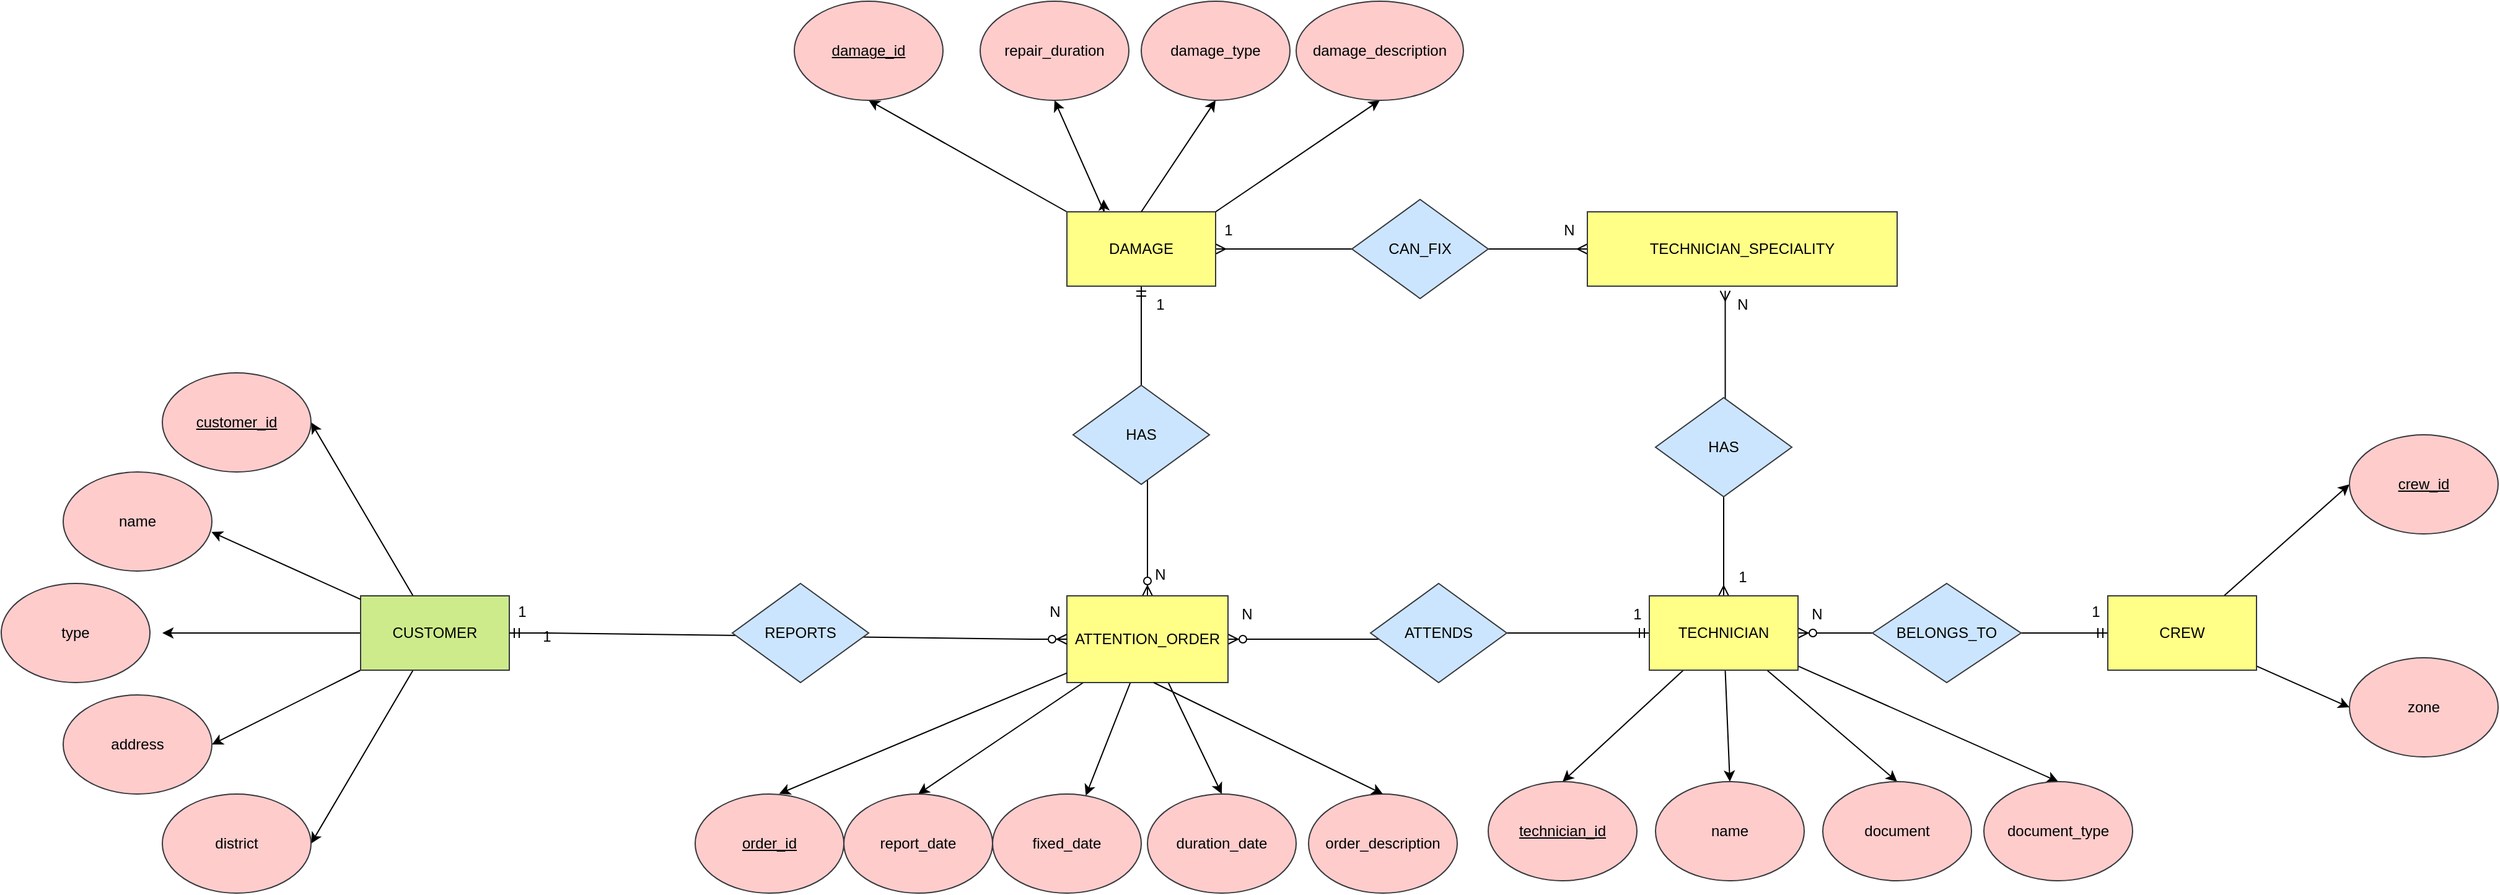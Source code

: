 <mxfile version="22.0.2" type="device">
  <diagram id="R2lEEEUBdFMjLlhIrx00" name="Page-1">
    <mxGraphModel dx="1045" dy="613" grid="1" gridSize="10" guides="1" tooltips="1" connect="1" arrows="1" fold="1" page="1" pageScale="1" pageWidth="850" pageHeight="1100" math="0" shadow="0" extFonts="Permanent Marker^https://fonts.googleapis.com/css?family=Permanent+Marker">
      <root>
        <mxCell id="0" />
        <mxCell id="1" parent="0" />
        <mxCell id="7Cop_oTAM5SclYKlTpdD-465" value="" style="edgeStyle=orthogonalEdgeStyle;fontSize=12;html=1;endArrow=ERzeroToMany;startArrow=ERmandOne;rounded=0;entryX=0.5;entryY=0;entryDx=0;entryDy=0;exitX=0.5;exitY=1;exitDx=0;exitDy=0;" parent="1" source="EE0bPjQO8o8owKGpFlVn-3" target="EE0bPjQO8o8owKGpFlVn-2" edge="1">
          <mxGeometry width="100" height="100" relative="1" as="geometry">
            <mxPoint x="930" y="-250.0" as="sourcePoint" />
            <mxPoint x="910" y="550" as="targetPoint" />
          </mxGeometry>
        </mxCell>
        <mxCell id="iVyRLf-x4rChI6n1wys2-2" value="" style="edgeStyle=orthogonalEdgeStyle;fontSize=12;html=1;endArrow=ERzeroToMany;startArrow=ERmandOne;rounded=0;exitX=0;exitY=0.5;exitDx=0;exitDy=0;entryX=1;entryY=0.5;entryDx=0;entryDy=0;" parent="1" source="EE0bPjQO8o8owKGpFlVn-5" target="EE0bPjQO8o8owKGpFlVn-2" edge="1">
          <mxGeometry width="100" height="100" relative="1" as="geometry">
            <mxPoint x="1500" y="540" as="sourcePoint" />
            <mxPoint x="1130" y="540" as="targetPoint" />
          </mxGeometry>
        </mxCell>
        <mxCell id="iVyRLf-x4rChI6n1wys2-4" value="" style="edgeStyle=orthogonalEdgeStyle;fontSize=12;html=1;endArrow=ERzeroToMany;startArrow=ERmandOne;rounded=0;exitX=0;exitY=0.5;exitDx=0;exitDy=0;entryX=1;entryY=0.5;entryDx=0;entryDy=0;" parent="1" source="EE0bPjQO8o8owKGpFlVn-6" target="EE0bPjQO8o8owKGpFlVn-5" edge="1">
          <mxGeometry width="100" height="100" relative="1" as="geometry">
            <mxPoint x="1770" y="620" as="sourcePoint" />
            <mxPoint x="1620" y="950" as="targetPoint" />
          </mxGeometry>
        </mxCell>
        <mxCell id="iVyRLf-x4rChI6n1wys2-9" value="" style="edgeStyle=orthogonalEdgeStyle;fontSize=12;html=1;endArrow=ERmany;startArrow=ERmany;rounded=0;exitX=0.5;exitY=0;exitDx=0;exitDy=0;entryX=0.445;entryY=1.062;entryDx=0;entryDy=0;entryPerimeter=0;" parent="1" source="EE0bPjQO8o8owKGpFlVn-5" target="EE0bPjQO8o8owKGpFlVn-4" edge="1">
          <mxGeometry width="100" height="100" relative="1" as="geometry">
            <mxPoint x="1950" y="630" as="sourcePoint" />
            <mxPoint x="1550" y="420" as="targetPoint" />
          </mxGeometry>
        </mxCell>
        <mxCell id="iVyRLf-x4rChI6n1wys2-10" value="" style="edgeStyle=orthogonalEdgeStyle;fontSize=12;html=1;endArrow=ERmany;startArrow=ERmany;rounded=0;entryX=1;entryY=0.5;entryDx=0;entryDy=0;exitX=0;exitY=0.5;exitDx=0;exitDy=0;" parent="1" source="EE0bPjQO8o8owKGpFlVn-4" target="EE0bPjQO8o8owKGpFlVn-3" edge="1">
          <mxGeometry width="100" height="100" relative="1" as="geometry">
            <mxPoint x="1330" y="260" as="sourcePoint" />
            <mxPoint x="1260" y="30" as="targetPoint" />
          </mxGeometry>
        </mxCell>
        <mxCell id="bGnLP30YPvDIw6JIJSS4-33" style="rounded=0;orthogonalLoop=1;jettySize=auto;html=1;entryX=1;entryY=0.5;entryDx=0;entryDy=0;" parent="1" source="EE0bPjQO8o8owKGpFlVn-1" target="bGnLP30YPvDIw6JIJSS4-23" edge="1">
          <mxGeometry relative="1" as="geometry" />
        </mxCell>
        <mxCell id="bGnLP30YPvDIw6JIJSS4-35" style="edgeStyle=orthogonalEdgeStyle;rounded=0;orthogonalLoop=1;jettySize=auto;html=1;" parent="1" source="EE0bPjQO8o8owKGpFlVn-1" edge="1">
          <mxGeometry relative="1" as="geometry">
            <mxPoint x="290" y="620" as="targetPoint" />
          </mxGeometry>
        </mxCell>
        <mxCell id="bGnLP30YPvDIw6JIJSS4-37" style="rounded=0;orthogonalLoop=1;jettySize=auto;html=1;entryX=1;entryY=0.5;entryDx=0;entryDy=0;" parent="1" source="EE0bPjQO8o8owKGpFlVn-1" target="bGnLP30YPvDIw6JIJSS4-29" edge="1">
          <mxGeometry relative="1" as="geometry" />
        </mxCell>
        <mxCell id="bGnLP30YPvDIw6JIJSS4-38" style="rounded=0;orthogonalLoop=1;jettySize=auto;html=1;entryX=1;entryY=0.5;entryDx=0;entryDy=0;" parent="1" source="EE0bPjQO8o8owKGpFlVn-1" target="bGnLP30YPvDIw6JIJSS4-30" edge="1">
          <mxGeometry relative="1" as="geometry" />
        </mxCell>
        <mxCell id="EE0bPjQO8o8owKGpFlVn-1" value="CUSTOMER" style="rounded=0;whiteSpace=wrap;html=1;fillColor=#cdeb8b;strokeColor=#36393d;" parent="1" vertex="1">
          <mxGeometry x="450" y="590" width="120" height="60" as="geometry" />
        </mxCell>
        <mxCell id="bGnLP30YPvDIw6JIJSS4-40" style="rounded=0;orthogonalLoop=1;jettySize=auto;html=1;entryX=0.5;entryY=0;entryDx=0;entryDy=0;" parent="1" source="EE0bPjQO8o8owKGpFlVn-2" target="bGnLP30YPvDIw6JIJSS4-32" edge="1">
          <mxGeometry relative="1" as="geometry" />
        </mxCell>
        <mxCell id="huaGtqB4T9bIv4F_BDI2-4" style="rounded=0;orthogonalLoop=1;jettySize=auto;html=1;" edge="1" parent="1" source="EE0bPjQO8o8owKGpFlVn-2" target="huaGtqB4T9bIv4F_BDI2-2">
          <mxGeometry relative="1" as="geometry" />
        </mxCell>
        <mxCell id="huaGtqB4T9bIv4F_BDI2-5" style="rounded=0;orthogonalLoop=1;jettySize=auto;html=1;entryX=0.5;entryY=0;entryDx=0;entryDy=0;" edge="1" parent="1" source="EE0bPjQO8o8owKGpFlVn-2" target="huaGtqB4T9bIv4F_BDI2-3">
          <mxGeometry relative="1" as="geometry" />
        </mxCell>
        <mxCell id="EE0bPjQO8o8owKGpFlVn-2" value="ATTENTION_ORDER" style="rounded=0;whiteSpace=wrap;html=1;fillColor=#ffff88;strokeColor=#36393d;" parent="1" vertex="1">
          <mxGeometry x="1020" y="590" width="130" height="70" as="geometry" />
        </mxCell>
        <mxCell id="bGnLP30YPvDIw6JIJSS4-47" style="rounded=0;orthogonalLoop=1;jettySize=auto;html=1;entryX=0.5;entryY=1;entryDx=0;entryDy=0;exitX=0;exitY=0;exitDx=0;exitDy=0;" parent="1" source="EE0bPjQO8o8owKGpFlVn-3" target="bGnLP30YPvDIw6JIJSS4-41" edge="1">
          <mxGeometry relative="1" as="geometry">
            <mxPoint x="1080" y="280" as="sourcePoint" />
          </mxGeometry>
        </mxCell>
        <mxCell id="bGnLP30YPvDIw6JIJSS4-48" style="rounded=0;orthogonalLoop=1;jettySize=auto;html=1;entryX=0.5;entryY=1;entryDx=0;entryDy=0;exitX=0.25;exitY=0;exitDx=0;exitDy=0;" parent="1" source="EE0bPjQO8o8owKGpFlVn-3" target="bGnLP30YPvDIw6JIJSS4-42" edge="1">
          <mxGeometry relative="1" as="geometry" />
        </mxCell>
        <mxCell id="bGnLP30YPvDIw6JIJSS4-53" style="edgeStyle=orthogonalEdgeStyle;rounded=0;orthogonalLoop=1;jettySize=auto;html=1;exitX=0.25;exitY=0;exitDx=0;exitDy=0;" parent="1" source="EE0bPjQO8o8owKGpFlVn-3" edge="1">
          <mxGeometry relative="1" as="geometry">
            <mxPoint x="1049.632" y="270" as="targetPoint" />
          </mxGeometry>
        </mxCell>
        <mxCell id="EE0bPjQO8o8owKGpFlVn-3" value="DAMAGE" style="rounded=0;whiteSpace=wrap;html=1;fillColor=#ffff88;strokeColor=#36393d;" parent="1" vertex="1">
          <mxGeometry x="1020" y="280" width="120" height="60" as="geometry" />
        </mxCell>
        <mxCell id="EE0bPjQO8o8owKGpFlVn-4" value="TECHNICIAN_SPECIALITY" style="rounded=0;whiteSpace=wrap;html=1;fillColor=#ffff88;strokeColor=#36393d;" parent="1" vertex="1">
          <mxGeometry x="1440" y="280" width="250" height="60" as="geometry" />
        </mxCell>
        <mxCell id="bGnLP30YPvDIw6JIJSS4-58" style="rounded=0;orthogonalLoop=1;jettySize=auto;html=1;entryX=0.5;entryY=0;entryDx=0;entryDy=0;" parent="1" source="EE0bPjQO8o8owKGpFlVn-5" target="bGnLP30YPvDIw6JIJSS4-54" edge="1">
          <mxGeometry relative="1" as="geometry" />
        </mxCell>
        <mxCell id="bGnLP30YPvDIw6JIJSS4-59" style="rounded=0;orthogonalLoop=1;jettySize=auto;html=1;entryX=0.5;entryY=0;entryDx=0;entryDy=0;" parent="1" source="EE0bPjQO8o8owKGpFlVn-5" target="bGnLP30YPvDIw6JIJSS4-55" edge="1">
          <mxGeometry relative="1" as="geometry" />
        </mxCell>
        <mxCell id="bGnLP30YPvDIw6JIJSS4-60" style="rounded=0;orthogonalLoop=1;jettySize=auto;html=1;entryX=0.5;entryY=0;entryDx=0;entryDy=0;" parent="1" source="EE0bPjQO8o8owKGpFlVn-5" target="bGnLP30YPvDIw6JIJSS4-56" edge="1">
          <mxGeometry relative="1" as="geometry" />
        </mxCell>
        <mxCell id="bGnLP30YPvDIw6JIJSS4-61" style="rounded=0;orthogonalLoop=1;jettySize=auto;html=1;entryX=0.5;entryY=0;entryDx=0;entryDy=0;" parent="1" source="EE0bPjQO8o8owKGpFlVn-5" target="bGnLP30YPvDIw6JIJSS4-57" edge="1">
          <mxGeometry relative="1" as="geometry" />
        </mxCell>
        <mxCell id="EE0bPjQO8o8owKGpFlVn-5" value="TECHNICIAN" style="rounded=0;whiteSpace=wrap;html=1;fillColor=#ffff88;strokeColor=#36393d;" parent="1" vertex="1">
          <mxGeometry x="1490" y="590" width="120" height="60" as="geometry" />
        </mxCell>
        <mxCell id="bGnLP30YPvDIw6JIJSS4-64" style="rounded=0;orthogonalLoop=1;jettySize=auto;html=1;entryX=0;entryY=0.5;entryDx=0;entryDy=0;" parent="1" source="EE0bPjQO8o8owKGpFlVn-6" target="bGnLP30YPvDIw6JIJSS4-62" edge="1">
          <mxGeometry relative="1" as="geometry" />
        </mxCell>
        <mxCell id="bGnLP30YPvDIw6JIJSS4-65" style="rounded=0;orthogonalLoop=1;jettySize=auto;html=1;entryX=0;entryY=0.5;entryDx=0;entryDy=0;" parent="1" source="EE0bPjQO8o8owKGpFlVn-6" target="bGnLP30YPvDIw6JIJSS4-63" edge="1">
          <mxGeometry relative="1" as="geometry" />
        </mxCell>
        <mxCell id="EE0bPjQO8o8owKGpFlVn-6" value="CREW" style="rounded=0;whiteSpace=wrap;html=1;fillColor=#ffff88;strokeColor=#36393d;" parent="1" vertex="1">
          <mxGeometry x="1860" y="590" width="120" height="60" as="geometry" />
        </mxCell>
        <mxCell id="bGnLP30YPvDIw6JIJSS4-1" value="" style="edgeStyle=entityRelationEdgeStyle;fontSize=12;html=1;endArrow=ERzeroToMany;startArrow=ERmandOne;rounded=0;exitX=1;exitY=0.5;exitDx=0;exitDy=0;entryX=0;entryY=0.5;entryDx=0;entryDy=0;" parent="1" source="EE0bPjQO8o8owKGpFlVn-1" target="EE0bPjQO8o8owKGpFlVn-2" edge="1">
          <mxGeometry width="100" height="100" relative="1" as="geometry">
            <mxPoint x="1060" y="620" as="sourcePoint" />
            <mxPoint x="1120" y="1040" as="targetPoint" />
            <Array as="points">
              <mxPoint x="850" y="865" />
              <mxPoint x="858" y="825" />
              <mxPoint x="900" y="905" />
              <mxPoint x="890" y="915" />
            </Array>
          </mxGeometry>
        </mxCell>
        <mxCell id="bGnLP30YPvDIw6JIJSS4-10" value="REPORTS" style="rhombus;whiteSpace=wrap;html=1;fillColor=#cce5ff;strokeColor=#36393d;" parent="1" vertex="1">
          <mxGeometry x="750" y="580" width="110" height="80" as="geometry" />
        </mxCell>
        <mxCell id="bGnLP30YPvDIw6JIJSS4-14" value="HAS" style="rhombus;whiteSpace=wrap;html=1;fillColor=#cce5ff;strokeColor=#36393d;" parent="1" vertex="1">
          <mxGeometry x="1025" y="420" width="110" height="80" as="geometry" />
        </mxCell>
        <mxCell id="bGnLP30YPvDIw6JIJSS4-15" value="ATTENDS" style="rhombus;whiteSpace=wrap;html=1;fillColor=#cce5ff;strokeColor=#36393d;" parent="1" vertex="1">
          <mxGeometry x="1265" y="580" width="110" height="80" as="geometry" />
        </mxCell>
        <mxCell id="bGnLP30YPvDIw6JIJSS4-20" value="HAS" style="rhombus;whiteSpace=wrap;html=1;fillColor=#cce5ff;strokeColor=#36393d;" parent="1" vertex="1">
          <mxGeometry x="1495" y="430" width="110" height="80" as="geometry" />
        </mxCell>
        <mxCell id="bGnLP30YPvDIw6JIJSS4-21" value="BELONGS_TO" style="rhombus;whiteSpace=wrap;html=1;fillColor=#cce5ff;strokeColor=#36393d;" parent="1" vertex="1">
          <mxGeometry x="1670" y="580" width="120" height="80" as="geometry" />
        </mxCell>
        <mxCell id="bGnLP30YPvDIw6JIJSS4-22" value="CAN_FIX" style="rhombus;whiteSpace=wrap;html=1;fillColor=#cce5ff;strokeColor=#36393d;" parent="1" vertex="1">
          <mxGeometry x="1250" y="270" width="110" height="80" as="geometry" />
        </mxCell>
        <mxCell id="bGnLP30YPvDIw6JIJSS4-23" value="&lt;u&gt;customer_id&lt;/u&gt;" style="ellipse;whiteSpace=wrap;html=1;fillColor=#ffcccc;strokeColor=#36393d;" parent="1" vertex="1">
          <mxGeometry x="290" y="410" width="120" height="80" as="geometry" />
        </mxCell>
        <mxCell id="bGnLP30YPvDIw6JIJSS4-24" value="name" style="ellipse;whiteSpace=wrap;html=1;fillColor=#ffcccc;strokeColor=#36393d;" parent="1" vertex="1">
          <mxGeometry x="210" y="490" width="120" height="80" as="geometry" />
        </mxCell>
        <mxCell id="bGnLP30YPvDIw6JIJSS4-25" value="type" style="ellipse;whiteSpace=wrap;html=1;fillColor=#ffcccc;strokeColor=#36393d;" parent="1" vertex="1">
          <mxGeometry x="160" y="580" width="120" height="80" as="geometry" />
        </mxCell>
        <mxCell id="bGnLP30YPvDIw6JIJSS4-29" value="address" style="ellipse;whiteSpace=wrap;html=1;fillColor=#ffcccc;strokeColor=#36393d;" parent="1" vertex="1">
          <mxGeometry x="210" y="670" width="120" height="80" as="geometry" />
        </mxCell>
        <mxCell id="bGnLP30YPvDIw6JIJSS4-30" value="district" style="ellipse;whiteSpace=wrap;html=1;fillColor=#ffcccc;strokeColor=#36393d;" parent="1" vertex="1">
          <mxGeometry x="290" y="750" width="120" height="80" as="geometry" />
        </mxCell>
        <mxCell id="bGnLP30YPvDIw6JIJSS4-31" value="&lt;u&gt;order_id&lt;/u&gt;" style="ellipse;whiteSpace=wrap;html=1;fillColor=#ffcccc;strokeColor=#36393d;" parent="1" vertex="1">
          <mxGeometry x="720" y="750" width="120" height="80" as="geometry" />
        </mxCell>
        <mxCell id="bGnLP30YPvDIw6JIJSS4-32" value="report_date" style="ellipse;whiteSpace=wrap;html=1;fillColor=#ffcccc;strokeColor=#36393d;" parent="1" vertex="1">
          <mxGeometry x="840" y="750" width="120" height="80" as="geometry" />
        </mxCell>
        <mxCell id="bGnLP30YPvDIw6JIJSS4-34" style="rounded=0;orthogonalLoop=1;jettySize=auto;html=1;entryX=0.997;entryY=0.605;entryDx=0;entryDy=0;entryPerimeter=0;" parent="1" source="EE0bPjQO8o8owKGpFlVn-1" target="bGnLP30YPvDIw6JIJSS4-24" edge="1">
          <mxGeometry relative="1" as="geometry" />
        </mxCell>
        <mxCell id="bGnLP30YPvDIw6JIJSS4-39" style="rounded=0;orthogonalLoop=1;jettySize=auto;html=1;entryX=0.565;entryY=-0.003;entryDx=0;entryDy=0;entryPerimeter=0;" parent="1" source="EE0bPjQO8o8owKGpFlVn-2" target="bGnLP30YPvDIw6JIJSS4-31" edge="1">
          <mxGeometry relative="1" as="geometry" />
        </mxCell>
        <mxCell id="bGnLP30YPvDIw6JIJSS4-41" value="&lt;u&gt;damage_id&lt;/u&gt;" style="ellipse;whiteSpace=wrap;html=1;fillColor=#ffcccc;strokeColor=#36393d;" parent="1" vertex="1">
          <mxGeometry x="800" y="110" width="120" height="80" as="geometry" />
        </mxCell>
        <mxCell id="bGnLP30YPvDIw6JIJSS4-42" value="repair_duration" style="ellipse;whiteSpace=wrap;html=1;fillColor=#ffcccc;strokeColor=#36393d;" parent="1" vertex="1">
          <mxGeometry x="950" y="110" width="120" height="80" as="geometry" />
        </mxCell>
        <mxCell id="bGnLP30YPvDIw6JIJSS4-44" value="order_description" style="ellipse;whiteSpace=wrap;html=1;fillColor=#ffcccc;strokeColor=#36393d;" parent="1" vertex="1">
          <mxGeometry x="1215" y="750" width="120" height="80" as="geometry" />
        </mxCell>
        <mxCell id="bGnLP30YPvDIw6JIJSS4-45" style="rounded=0;orthogonalLoop=1;jettySize=auto;html=1;entryX=0.5;entryY=0;entryDx=0;entryDy=0;" parent="1" target="bGnLP30YPvDIw6JIJSS4-44" edge="1">
          <mxGeometry relative="1" as="geometry">
            <mxPoint x="1090" y="660" as="sourcePoint" />
            <mxPoint x="1090" y="760" as="targetPoint" />
          </mxGeometry>
        </mxCell>
        <mxCell id="bGnLP30YPvDIw6JIJSS4-49" style="rounded=0;orthogonalLoop=1;jettySize=auto;html=1;entryX=0.5;entryY=1;entryDx=0;entryDy=0;exitX=0.5;exitY=0;exitDx=0;exitDy=0;" parent="1" source="EE0bPjQO8o8owKGpFlVn-3" target="bGnLP30YPvDIw6JIJSS4-50" edge="1">
          <mxGeometry relative="1" as="geometry">
            <mxPoint x="1078" y="310" as="sourcePoint" />
          </mxGeometry>
        </mxCell>
        <mxCell id="bGnLP30YPvDIw6JIJSS4-50" value="damage_type" style="ellipse;whiteSpace=wrap;html=1;fillColor=#ffcccc;strokeColor=#36393d;" parent="1" vertex="1">
          <mxGeometry x="1080" y="110" width="120" height="80" as="geometry" />
        </mxCell>
        <mxCell id="bGnLP30YPvDIw6JIJSS4-51" style="rounded=0;orthogonalLoop=1;jettySize=auto;html=1;entryX=0.5;entryY=1;entryDx=0;entryDy=0;exitX=1;exitY=0;exitDx=0;exitDy=0;" parent="1" source="EE0bPjQO8o8owKGpFlVn-3" target="bGnLP30YPvDIw6JIJSS4-52" edge="1">
          <mxGeometry relative="1" as="geometry">
            <mxPoint x="1316" y="280" as="sourcePoint" />
          </mxGeometry>
        </mxCell>
        <mxCell id="bGnLP30YPvDIw6JIJSS4-52" value="damage_description" style="ellipse;whiteSpace=wrap;html=1;fillColor=#ffcccc;strokeColor=#36393d;" parent="1" vertex="1">
          <mxGeometry x="1205" y="110" width="135" height="80" as="geometry" />
        </mxCell>
        <mxCell id="bGnLP30YPvDIw6JIJSS4-54" value="&lt;u&gt;technician_id&lt;/u&gt;" style="ellipse;whiteSpace=wrap;html=1;fillColor=#ffcccc;strokeColor=#36393d;" parent="1" vertex="1">
          <mxGeometry x="1360" y="740" width="120" height="80" as="geometry" />
        </mxCell>
        <mxCell id="bGnLP30YPvDIw6JIJSS4-55" value="name" style="ellipse;whiteSpace=wrap;html=1;fillColor=#ffcccc;strokeColor=#36393d;" parent="1" vertex="1">
          <mxGeometry x="1495" y="740" width="120" height="80" as="geometry" />
        </mxCell>
        <mxCell id="bGnLP30YPvDIw6JIJSS4-56" value="document" style="ellipse;whiteSpace=wrap;html=1;fillColor=#ffcccc;strokeColor=#36393d;" parent="1" vertex="1">
          <mxGeometry x="1630" y="740" width="120" height="80" as="geometry" />
        </mxCell>
        <mxCell id="bGnLP30YPvDIw6JIJSS4-57" value="document_type" style="ellipse;whiteSpace=wrap;html=1;fillColor=#ffcccc;strokeColor=#36393d;" parent="1" vertex="1">
          <mxGeometry x="1760" y="740" width="120" height="80" as="geometry" />
        </mxCell>
        <mxCell id="bGnLP30YPvDIw6JIJSS4-62" value="&lt;u&gt;crew_id&lt;/u&gt;" style="ellipse;whiteSpace=wrap;html=1;fillColor=#ffcccc;strokeColor=#36393d;" parent="1" vertex="1">
          <mxGeometry x="2055" y="460" width="120" height="80" as="geometry" />
        </mxCell>
        <mxCell id="bGnLP30YPvDIw6JIJSS4-63" value="zone" style="ellipse;whiteSpace=wrap;html=1;fillColor=#ffcccc;strokeColor=#36393d;" parent="1" vertex="1">
          <mxGeometry x="2055" y="640" width="120" height="80" as="geometry" />
        </mxCell>
        <mxCell id="bGnLP30YPvDIw6JIJSS4-67" value="1" style="text;html=1;align=center;verticalAlign=middle;resizable=0;points=[];autosize=1;strokeColor=none;fillColor=none;" parent="1" vertex="1">
          <mxGeometry x="565" y="588" width="30" height="30" as="geometry" />
        </mxCell>
        <mxCell id="bGnLP30YPvDIw6JIJSS4-68" value="1" style="text;html=1;align=center;verticalAlign=middle;resizable=0;points=[];autosize=1;strokeColor=none;fillColor=none;" parent="1" vertex="1">
          <mxGeometry x="1080" y="340" width="30" height="30" as="geometry" />
        </mxCell>
        <mxCell id="bGnLP30YPvDIw6JIJSS4-69" value="1" style="text;html=1;align=center;verticalAlign=middle;resizable=0;points=[];autosize=1;strokeColor=none;fillColor=none;" parent="1" vertex="1">
          <mxGeometry x="585" y="608" width="30" height="30" as="geometry" />
        </mxCell>
        <mxCell id="bGnLP30YPvDIw6JIJSS4-70" value="1" style="text;html=1;align=center;verticalAlign=middle;resizable=0;points=[];autosize=1;strokeColor=none;fillColor=none;" parent="1" vertex="1">
          <mxGeometry x="1835" y="588" width="30" height="30" as="geometry" />
        </mxCell>
        <mxCell id="bGnLP30YPvDIw6JIJSS4-71" value="N" style="text;html=1;align=center;verticalAlign=middle;resizable=0;points=[];autosize=1;strokeColor=none;fillColor=none;" parent="1" vertex="1">
          <mxGeometry x="995" y="588" width="30" height="30" as="geometry" />
        </mxCell>
        <mxCell id="bGnLP30YPvDIw6JIJSS4-72" value="N" style="text;html=1;align=center;verticalAlign=middle;resizable=0;points=[];autosize=1;strokeColor=none;fillColor=none;" parent="1" vertex="1">
          <mxGeometry x="1080" y="558" width="30" height="30" as="geometry" />
        </mxCell>
        <mxCell id="bGnLP30YPvDIw6JIJSS4-73" value="1" style="text;html=1;align=center;verticalAlign=middle;resizable=0;points=[];autosize=1;strokeColor=none;fillColor=none;" parent="1" vertex="1">
          <mxGeometry x="1135" y="280" width="30" height="30" as="geometry" />
        </mxCell>
        <mxCell id="bGnLP30YPvDIw6JIJSS4-74" value="N" style="text;html=1;align=center;verticalAlign=middle;resizable=0;points=[];autosize=1;strokeColor=none;fillColor=none;" parent="1" vertex="1">
          <mxGeometry x="1410" y="280" width="30" height="30" as="geometry" />
        </mxCell>
        <mxCell id="bGnLP30YPvDIw6JIJSS4-75" value="N" style="text;html=1;align=center;verticalAlign=middle;resizable=0;points=[];autosize=1;strokeColor=none;fillColor=none;" parent="1" vertex="1">
          <mxGeometry x="1550" y="340" width="30" height="30" as="geometry" />
        </mxCell>
        <mxCell id="bGnLP30YPvDIw6JIJSS4-76" value="1" style="text;html=1;align=center;verticalAlign=middle;resizable=0;points=[];autosize=1;strokeColor=none;fillColor=none;" parent="1" vertex="1">
          <mxGeometry x="1550" y="560" width="30" height="30" as="geometry" />
        </mxCell>
        <mxCell id="bGnLP30YPvDIw6JIJSS4-77" value="N" style="text;html=1;align=center;verticalAlign=middle;resizable=0;points=[];autosize=1;strokeColor=none;fillColor=none;" parent="1" vertex="1">
          <mxGeometry x="1610" y="590" width="30" height="30" as="geometry" />
        </mxCell>
        <mxCell id="bGnLP30YPvDIw6JIJSS4-78" value="N" style="text;html=1;align=center;verticalAlign=middle;resizable=0;points=[];autosize=1;strokeColor=none;fillColor=none;" parent="1" vertex="1">
          <mxGeometry x="1150" y="590" width="30" height="30" as="geometry" />
        </mxCell>
        <mxCell id="bGnLP30YPvDIw6JIJSS4-80" value="1" style="text;html=1;align=center;verticalAlign=middle;resizable=0;points=[];autosize=1;strokeColor=none;fillColor=none;" parent="1" vertex="1">
          <mxGeometry x="1465" y="590" width="30" height="30" as="geometry" />
        </mxCell>
        <mxCell id="huaGtqB4T9bIv4F_BDI2-2" value="fixed_date" style="ellipse;whiteSpace=wrap;html=1;fillColor=#ffcccc;strokeColor=#36393d;" vertex="1" parent="1">
          <mxGeometry x="960" y="750" width="120" height="80" as="geometry" />
        </mxCell>
        <mxCell id="huaGtqB4T9bIv4F_BDI2-3" value="duration_date" style="ellipse;whiteSpace=wrap;html=1;fillColor=#ffcccc;strokeColor=#36393d;" vertex="1" parent="1">
          <mxGeometry x="1085" y="750" width="120" height="80" as="geometry" />
        </mxCell>
      </root>
    </mxGraphModel>
  </diagram>
</mxfile>
